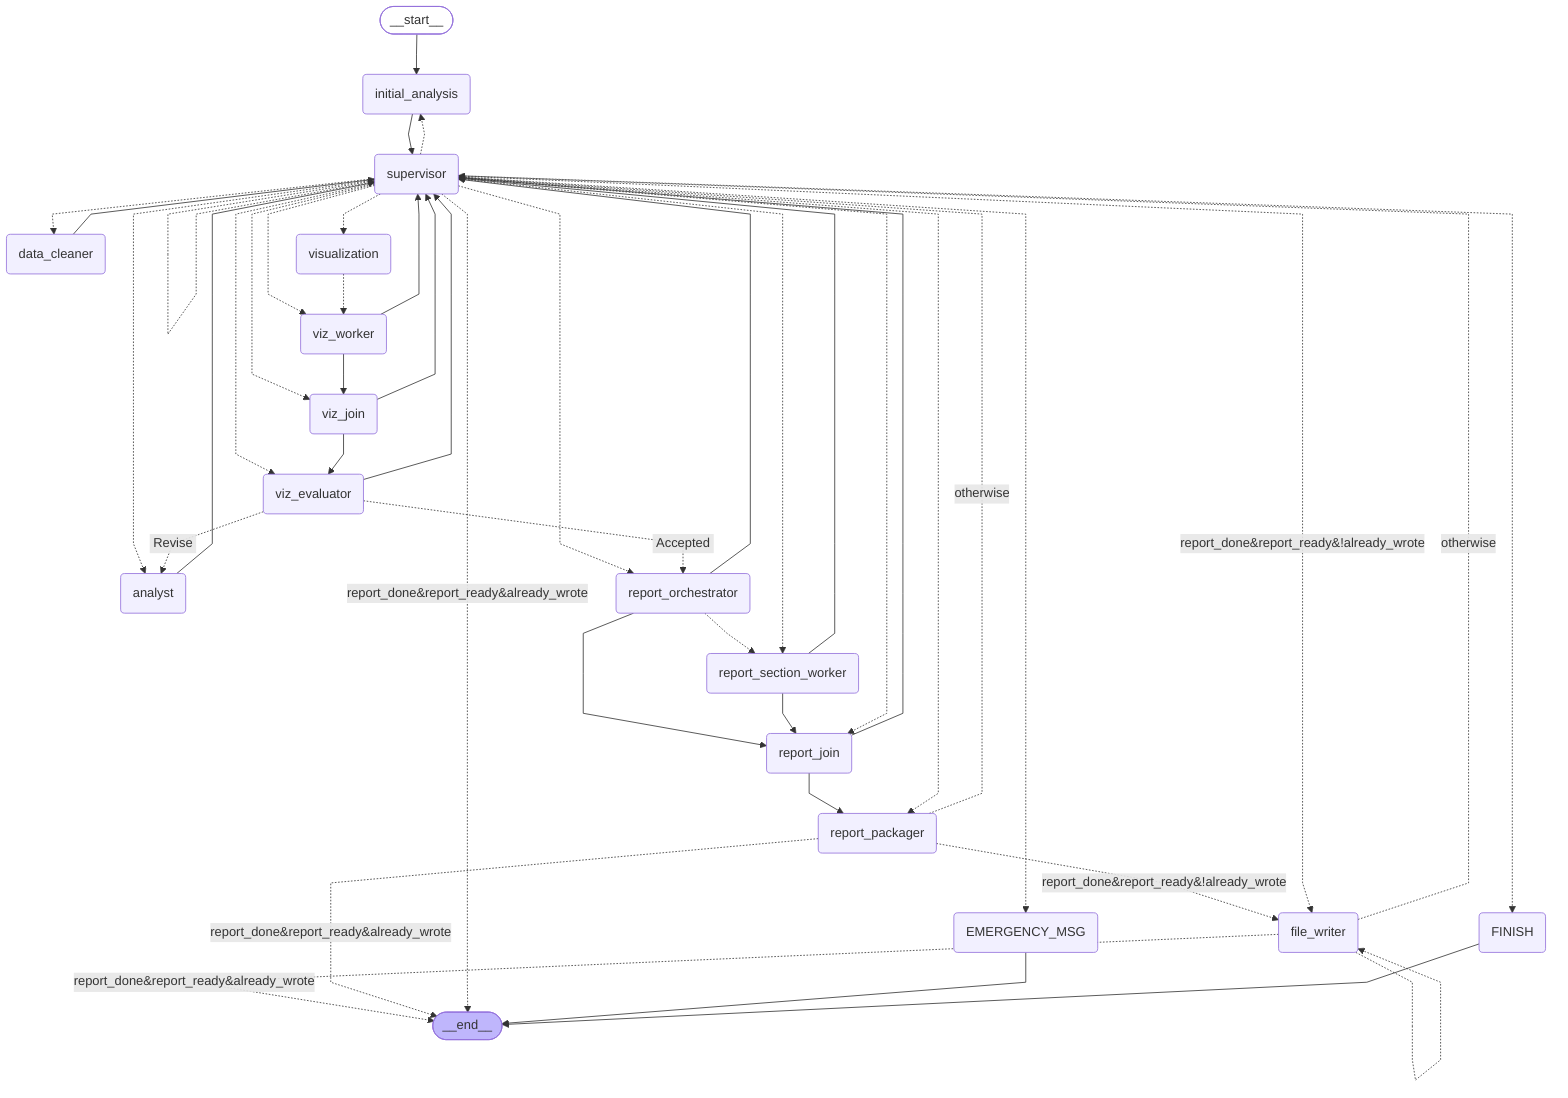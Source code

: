 ---
config:
  flowchart:
    curve: linear
---
graph TD;
	__start__([<p>__start__</p>]):::first
	supervisor(supervisor)
	initial_analysis(initial_analysis)
	data_cleaner(data_cleaner)
	analyst(analyst)
	viz_worker(viz_worker)
	viz_join(viz_join)
	viz_evaluator(viz_evaluator)
	report_orchestrator(report_orchestrator)
	report_section_worker(report_section_worker)
	report_join(report_join)
	report_packager(report_packager)
	file_writer(file_writer)
	visualization(visualization)
	EMERGENCY_MSG(EMERGENCY_MSG)
	FINISH(FINISH)
	__end__([<p>__end__</p>]):::last
	__start__ --> initial_analysis;
	analyst --> supervisor;
	data_cleaner --> supervisor;
	file_writer -. report_done&report_ready&already_wrote .-> __end__;
	file_writer -. otherwise .-> supervisor;
	initial_analysis --> supervisor;
	report_join --> report_packager;
	report_join --> supervisor;
	report_orchestrator --> report_join;
	report_orchestrator -.-> report_section_worker;
	report_orchestrator --> supervisor;
	report_packager -. report_done&report_ready&already_wrote .-> __end__;
	report_packager -. report_done&report_ready&!already_wrote .-> file_writer;
	report_packager -. otherwise .-> supervisor;
	report_section_worker --> report_join;
	report_section_worker --> supervisor;
	supervisor -.-> EMERGENCY_MSG;
	supervisor -.-> FINISH;
	supervisor -. report_done&report_ready&already_wrote .-> __end__;
	supervisor -.-> analyst;
	supervisor -.-> data_cleaner;
	supervisor -. report_done&report_ready&!already_wrote .-> file_writer;
	supervisor -.-> initial_analysis;
	supervisor -.-> report_join;
	supervisor -.-> report_orchestrator;
	supervisor -.-> report_packager;
	supervisor -.-> report_section_worker;
	supervisor -.-> visualization;
	supervisor -.-> viz_evaluator;
	supervisor -.-> viz_join;
	supervisor -.-> viz_worker;
	visualization -.-> viz_worker;
	viz_evaluator -. &nbsp;Revise&nbsp; .-> analyst;
	viz_evaluator -. &nbsp;Accepted&nbsp; .-> report_orchestrator;
	viz_evaluator --> supervisor;
	viz_join --> supervisor;
	viz_join --> viz_evaluator;
	viz_worker --> supervisor;
	viz_worker --> viz_join;
	EMERGENCY_MSG --> __end__;
	FINISH --> __end__;
	file_writer -.-> file_writer;
	supervisor -.-> supervisor;
	classDef default fill:#f2f0ff,line-height:1.2
	classDef first fill-opacity:0
	classDef last fill:#bfb6fc